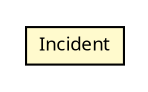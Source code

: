 #!/usr/local/bin/dot
#
# Class diagram 
# Generated by UMLGraph version R5_6-24-gf6e263 (http://www.umlgraph.org/)
#

digraph G {
	edge [fontname="Trebuchet MS",fontsize=10,labelfontname="Trebuchet MS",labelfontsize=10];
	node [fontname="Trebuchet MS",fontsize=10,shape=plaintext];
	nodesep=0.25;
	ranksep=0.5;
	// org.maxur.perfmodel.backend.domain.Incident
	c116 [label=<<table title="org.maxur.perfmodel.backend.domain.Incident" border="0" cellborder="1" cellspacing="0" cellpadding="2" port="p" bgcolor="lemonChiffon" href="./Incident.html">
		<tr><td><table border="0" cellspacing="0" cellpadding="1">
<tr><td align="center" balign="center"><font face="Trebuchet MS"> Incident </font></td></tr>
		</table></td></tr>
		</table>>, URL="./Incident.html", fontname="Trebuchet MS", fontcolor="black", fontsize=9.0];
}


